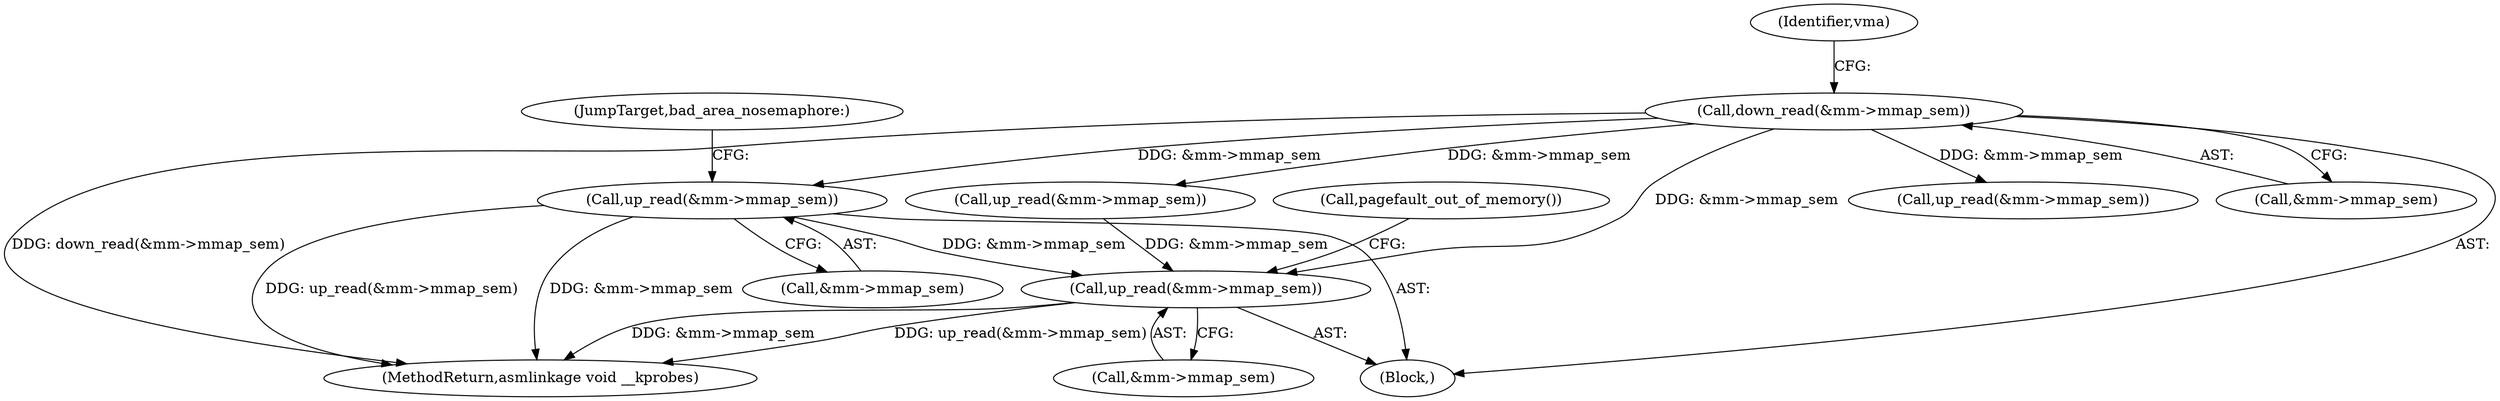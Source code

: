 digraph "0_linux_a8b0ca17b80e92faab46ee7179ba9e99ccb61233_14@API" {
"1000401" [label="(Call,up_read(&mm->mmap_sem))"];
"1000207" [label="(Call,down_read(&mm->mmap_sem))"];
"1000492" [label="(Call,up_read(&mm->mmap_sem))"];
"1000118" [label="(Block,)"];
"1000659" [label="(MethodReturn,asmlinkage void __kprobes)"];
"1000493" [label="(Call,&mm->mmap_sem)"];
"1000497" [label="(Call,pagefault_out_of_memory())"];
"1000401" [label="(Call,up_read(&mm->mmap_sem))"];
"1000394" [label="(Call,up_read(&mm->mmap_sem))"];
"1000207" [label="(Call,down_read(&mm->mmap_sem))"];
"1000213" [label="(Identifier,vma)"];
"1000406" [label="(JumpTarget,bad_area_nosemaphore:)"];
"1000492" [label="(Call,up_read(&mm->mmap_sem))"];
"1000208" [label="(Call,&mm->mmap_sem)"];
"1000402" [label="(Call,&mm->mmap_sem)"];
"1000500" [label="(Call,up_read(&mm->mmap_sem))"];
"1000401" -> "1000118"  [label="AST: "];
"1000401" -> "1000402"  [label="CFG: "];
"1000402" -> "1000401"  [label="AST: "];
"1000406" -> "1000401"  [label="CFG: "];
"1000401" -> "1000659"  [label="DDG: up_read(&mm->mmap_sem)"];
"1000401" -> "1000659"  [label="DDG: &mm->mmap_sem"];
"1000207" -> "1000401"  [label="DDG: &mm->mmap_sem"];
"1000401" -> "1000492"  [label="DDG: &mm->mmap_sem"];
"1000207" -> "1000118"  [label="AST: "];
"1000207" -> "1000208"  [label="CFG: "];
"1000208" -> "1000207"  [label="AST: "];
"1000213" -> "1000207"  [label="CFG: "];
"1000207" -> "1000659"  [label="DDG: down_read(&mm->mmap_sem)"];
"1000207" -> "1000394"  [label="DDG: &mm->mmap_sem"];
"1000207" -> "1000492"  [label="DDG: &mm->mmap_sem"];
"1000207" -> "1000500"  [label="DDG: &mm->mmap_sem"];
"1000492" -> "1000118"  [label="AST: "];
"1000492" -> "1000493"  [label="CFG: "];
"1000493" -> "1000492"  [label="AST: "];
"1000497" -> "1000492"  [label="CFG: "];
"1000492" -> "1000659"  [label="DDG: &mm->mmap_sem"];
"1000492" -> "1000659"  [label="DDG: up_read(&mm->mmap_sem)"];
"1000500" -> "1000492"  [label="DDG: &mm->mmap_sem"];
}
